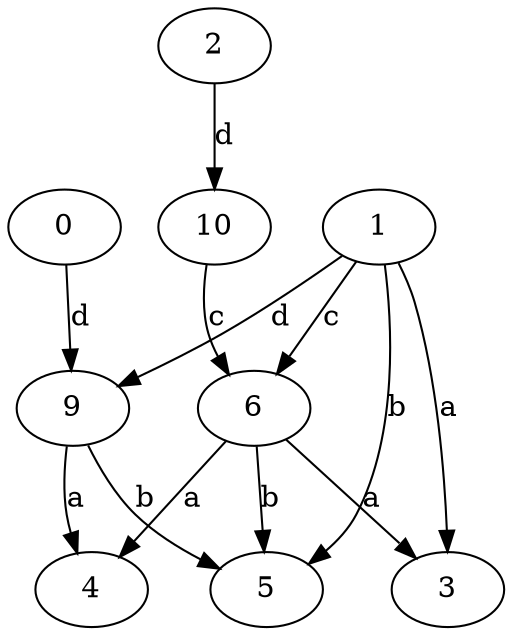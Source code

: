 strict digraph  {
2;
3;
0;
1;
4;
5;
6;
9;
10;
2 -> 10  [label=d];
0 -> 9  [label=d];
1 -> 3  [label=a];
1 -> 5  [label=b];
1 -> 6  [label=c];
1 -> 9  [label=d];
6 -> 3  [label=a];
6 -> 4  [label=a];
6 -> 5  [label=b];
9 -> 4  [label=a];
9 -> 5  [label=b];
10 -> 6  [label=c];
}
